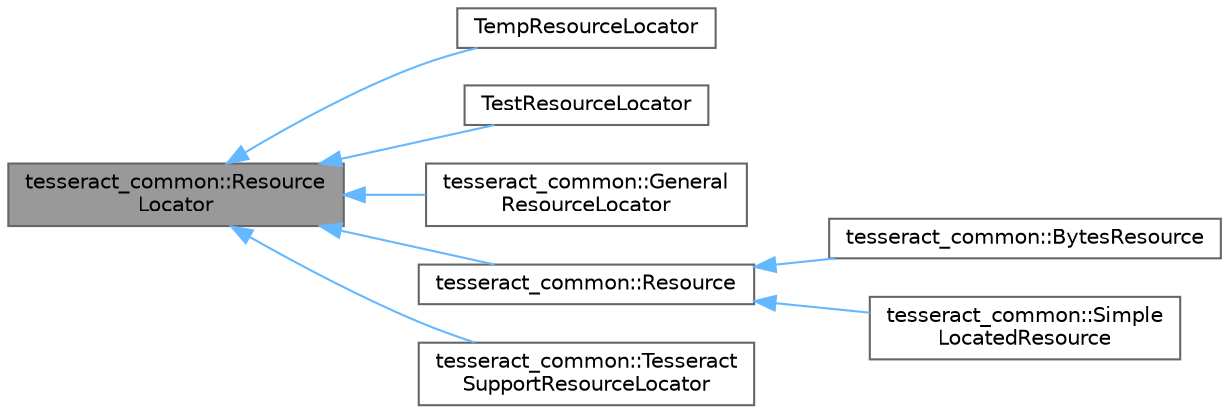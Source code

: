 digraph "tesseract_common::ResourceLocator"
{
 // LATEX_PDF_SIZE
  bgcolor="transparent";
  edge [fontname=Helvetica,fontsize=10,labelfontname=Helvetica,labelfontsize=10];
  node [fontname=Helvetica,fontsize=10,shape=box,height=0.2,width=0.4];
  rankdir="LR";
  Node1 [label="tesseract_common::Resource\lLocator",height=0.2,width=0.4,color="gray40", fillcolor="grey60", style="filled", fontcolor="black",tooltip="Abstract class for resource loaders."];
  Node1 -> Node2 [dir="back",color="steelblue1",style="solid"];
  Node2 [label="TempResourceLocator",height=0.2,width=0.4,color="gray40", fillcolor="white", style="filled",URL="$dc/d05/classTempResourceLocator.html",tooltip=" "];
  Node1 -> Node3 [dir="back",color="steelblue1",style="solid"];
  Node3 [label="TestResourceLocator",height=0.2,width=0.4,color="gray40", fillcolor="white", style="filled",URL="$d1/ddb/classTestResourceLocator.html",tooltip="Resource locator implementation using a provided function to locate file resources."];
  Node1 -> Node4 [dir="back",color="steelblue1",style="solid"];
  Node4 [label="tesseract_common::General\lResourceLocator",height=0.2,width=0.4,color="gray40", fillcolor="white", style="filled",URL="$d2/dd7/classtesseract__common_1_1GeneralResourceLocator.html",tooltip="A general resource loaders using environment variable."];
  Node1 -> Node5 [dir="back",color="steelblue1",style="solid"];
  Node5 [label="tesseract_common::Resource",height=0.2,width=0.4,color="gray40", fillcolor="white", style="filled",URL="$d8/def/classtesseract__common_1_1Resource.html",tooltip="Represents resource data available from a file or url."];
  Node5 -> Node6 [dir="back",color="steelblue1",style="solid"];
  Node6 [label="tesseract_common::BytesResource",height=0.2,width=0.4,color="gray40", fillcolor="white", style="filled",URL="$d5/dca/classtesseract__common_1_1BytesResource.html",tooltip=" "];
  Node5 -> Node7 [dir="back",color="steelblue1",style="solid"];
  Node7 [label="tesseract_common::Simple\lLocatedResource",height=0.2,width=0.4,color="gray40", fillcolor="white", style="filled",URL="$d6/d85/classtesseract__common_1_1SimpleLocatedResource.html",tooltip="Resource implementation for a local file."];
  Node1 -> Node8 [dir="back",color="steelblue1",style="solid"];
  Node8 [label="tesseract_common::Tesseract\lSupportResourceLocator",height=0.2,width=0.4,color="gray40", fillcolor="white", style="filled",URL="$d9/d6a/classtesseract__common_1_1TesseractSupportResourceLocator.html",tooltip="Abstract class for resource loaders."];
}
